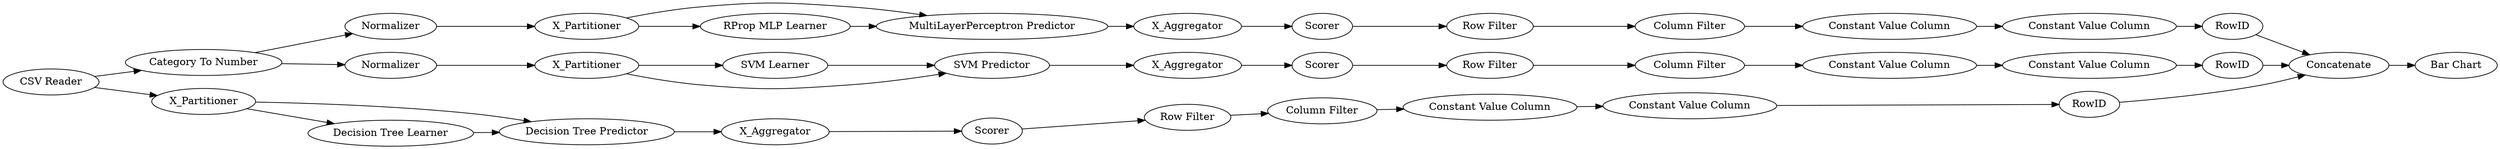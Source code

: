digraph {
	"-3458660568111614521_32" [label="MultiLayerPerceptron Predictor"]
	"-3458660568111614521_293" [label=RowID]
	"-3458660568111614521_290" [label="Constant Value Column"]
	"-9110548824761143312_293" [label=RowID]
	"-9110548824761143312_2" [label=X_Partitioner]
	"-3458660568111614521_292" [label="Constant Value Column"]
	"-3458660568111614521_39" [label=Normalizer]
	"-9110548824761143312_290" [label="Constant Value Column"]
	"-3458660568111614521_7" [label=X_Aggregator]
	"3739627957384662531_59" [label="Bar Chart"]
	"-3458660568111614521_40" [label=Scorer]
	"-9204955989686965691_32" [label="Decision Tree Predictor"]
	"-9204955989686965691_290" [label="Constant Value Column"]
	"-9204955989686965691_7" [label=X_Aggregator]
	"-9110548824761143312_40" [label=Normalizer]
	"-3458660568111614521_2" [label=X_Partitioner]
	"-9204955989686965691_294" [label="Column Filter"]
	"-3458660568111614521_294" [label="Column Filter"]
	"-9204955989686965691_292" [label="Constant Value Column"]
	"3739627957384662531_62" [label="CSV Reader"]
	"-9110548824761143312_294" [label="Column Filter"]
	"-9110548824761143312_31" [label="SVM Learner"]
	"-9204955989686965691_39" [label=Scorer]
	"3739627957384662531_60" [label=Concatenate]
	"3739627957384662531_58" [label="Category To Number"]
	"-3458660568111614521_31" [label="RProp MLP Learner"]
	"-9110548824761143312_9" [label="Row Filter"]
	"-9204955989686965691_31" [label="Decision Tree Learner"]
	"-9110548824761143312_32" [label="SVM Predictor"]
	"-9204955989686965691_2" [label=X_Partitioner]
	"-9110548824761143312_292" [label="Constant Value Column"]
	"-9204955989686965691_293" [label=RowID]
	"-9110548824761143312_7" [label=X_Aggregator]
	"-9204955989686965691_9" [label="Row Filter"]
	"-3458660568111614521_9" [label="Row Filter"]
	"-9110548824761143312_41" [label=Scorer]
	"-3458660568111614521_32" -> "-3458660568111614521_7"
	"-3458660568111614521_31" -> "-3458660568111614521_32"
	"-3458660568111614521_9" -> "-3458660568111614521_294"
	"-9110548824761143312_290" -> "-9110548824761143312_292"
	"-3458660568111614521_290" -> "-3458660568111614521_292"
	"-9110548824761143312_2" -> "-9110548824761143312_31"
	"-9204955989686965691_2" -> "-9204955989686965691_31"
	"-9204955989686965691_292" -> "-9204955989686965691_293"
	"3739627957384662531_60" -> "3739627957384662531_59"
	"-9204955989686965691_39" -> "-9204955989686965691_9"
	"-9204955989686965691_32" -> "-9204955989686965691_7"
	"-9110548824761143312_41" -> "-9110548824761143312_9"
	"-9110548824761143312_2" -> "-9110548824761143312_32"
	"-9204955989686965691_7" -> "-9204955989686965691_39"
	"-3458660568111614521_293" -> "3739627957384662531_60"
	"-3458660568111614521_294" -> "-3458660568111614521_290"
	"-3458660568111614521_292" -> "-3458660568111614521_293"
	"-9204955989686965691_293" -> "3739627957384662531_60"
	"-9204955989686965691_31" -> "-9204955989686965691_32"
	"-9110548824761143312_9" -> "-9110548824761143312_294"
	"-9110548824761143312_40" -> "-9110548824761143312_2"
	"-9110548824761143312_293" -> "3739627957384662531_60"
	"-3458660568111614521_7" -> "-3458660568111614521_40"
	"3739627957384662531_62" -> "-9204955989686965691_2"
	"-3458660568111614521_39" -> "-3458660568111614521_2"
	"-9110548824761143312_32" -> "-9110548824761143312_7"
	"3739627957384662531_62" -> "3739627957384662531_58"
	"-9204955989686965691_9" -> "-9204955989686965691_294"
	"-9204955989686965691_290" -> "-9204955989686965691_292"
	"-3458660568111614521_2" -> "-3458660568111614521_31"
	"-9110548824761143312_292" -> "-9110548824761143312_293"
	"-9110548824761143312_7" -> "-9110548824761143312_41"
	"-9110548824761143312_31" -> "-9110548824761143312_32"
	"-3458660568111614521_40" -> "-3458660568111614521_9"
	"-9110548824761143312_294" -> "-9110548824761143312_290"
	"3739627957384662531_58" -> "-9110548824761143312_40"
	"-9204955989686965691_2" -> "-9204955989686965691_32"
	"3739627957384662531_58" -> "-3458660568111614521_39"
	"-9204955989686965691_294" -> "-9204955989686965691_290"
	"-3458660568111614521_2" -> "-3458660568111614521_32"
	rankdir=LR
}
